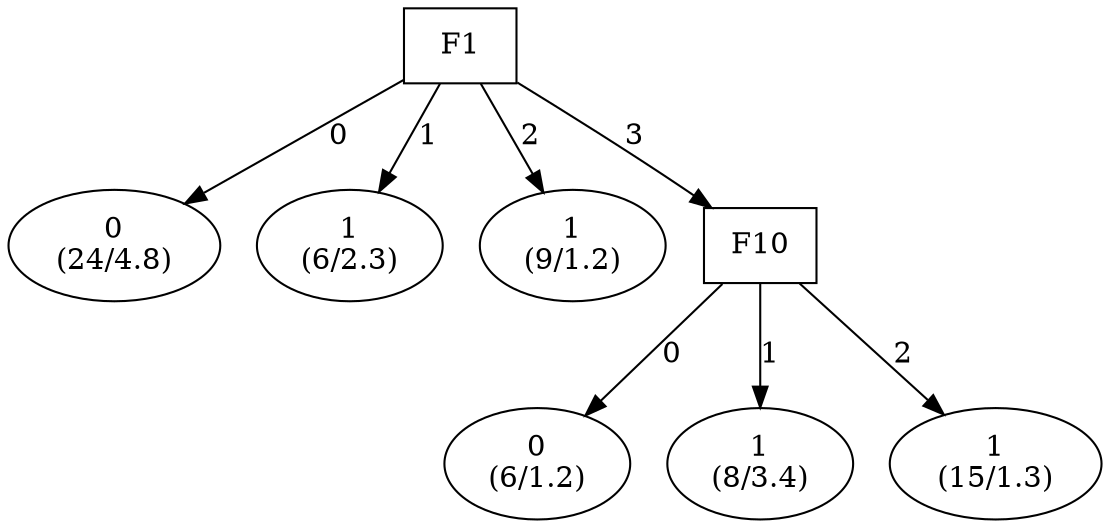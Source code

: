 digraph YaDT {
n0 [ shape=box, label="F1\n"]
n0 -> n1 [label="0"]
n1 [ shape=ellipse, label="0\n(24/4.8)"]
n0 -> n2 [label="1"]
n2 [ shape=ellipse, label="1\n(6/2.3)"]
n0 -> n3 [label="2"]
n3 [ shape=ellipse, label="1\n(9/1.2)"]
n0 -> n4 [label="3"]
n4 [ shape=box, label="F10\n"]
n4 -> n5 [label="0"]
n5 [ shape=ellipse, label="0\n(6/1.2)"]
n4 -> n6 [label="1"]
n6 [ shape=ellipse, label="1\n(8/3.4)"]
n4 -> n7 [label="2"]
n7 [ shape=ellipse, label="1\n(15/1.3)"]
}
